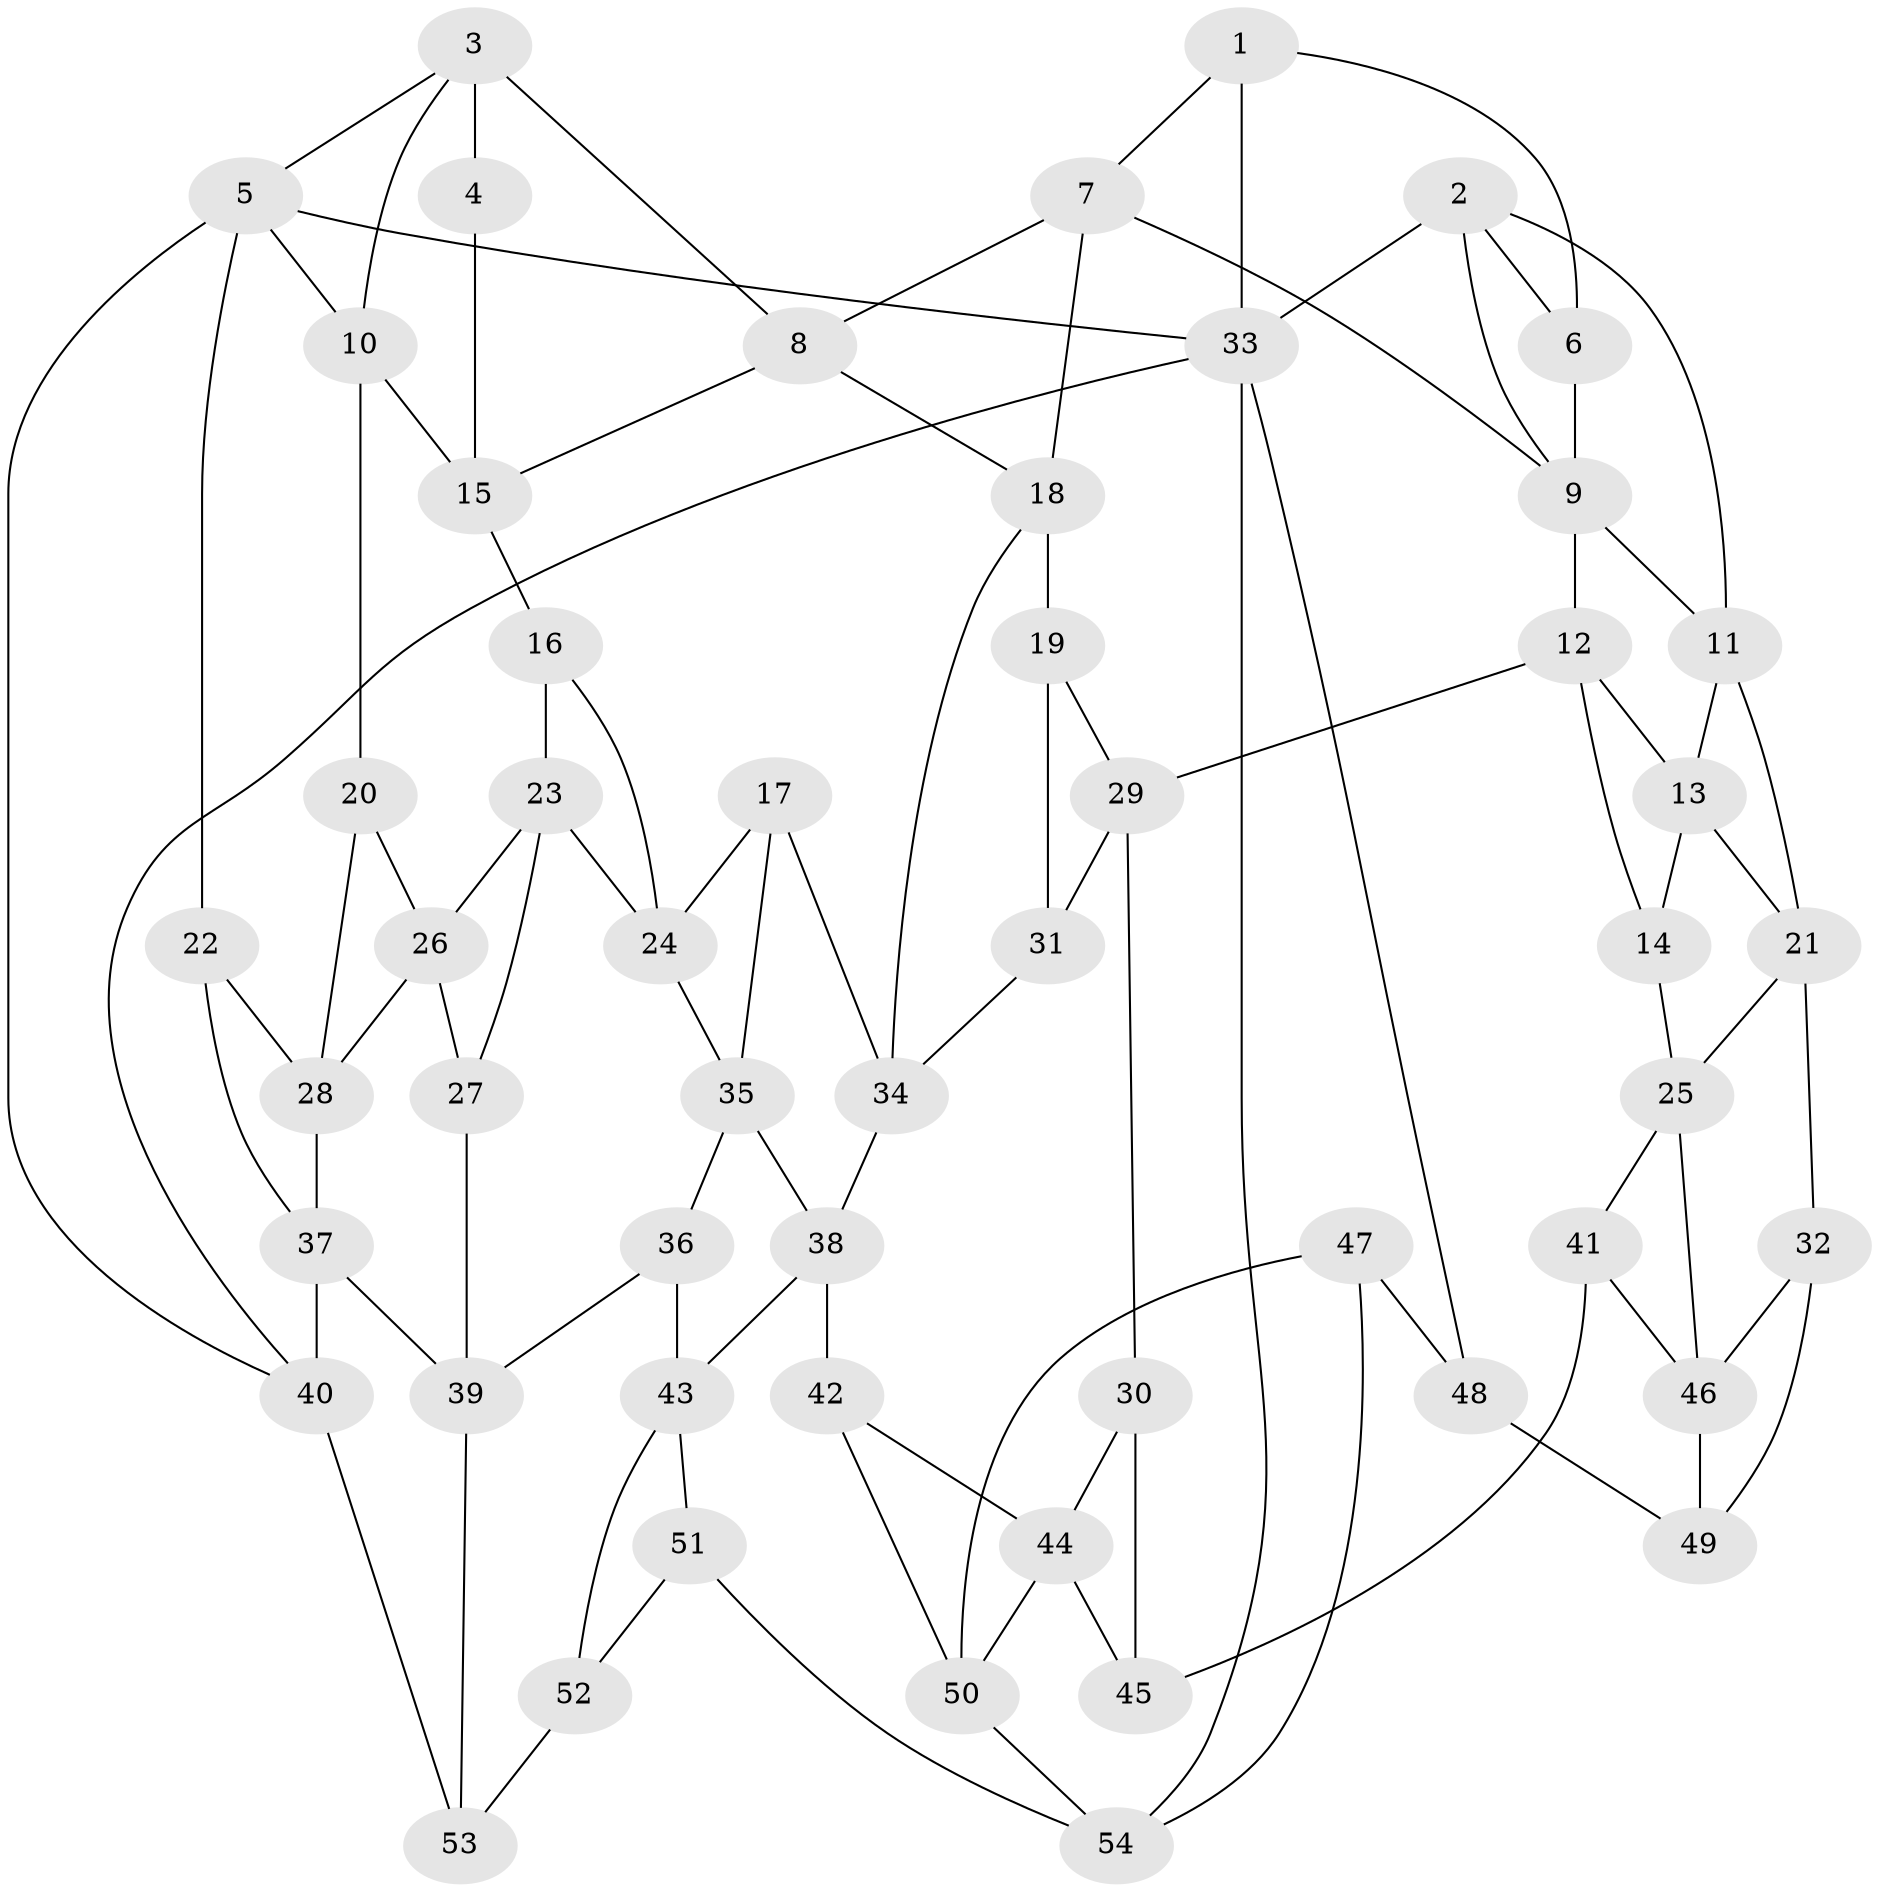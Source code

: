 // original degree distribution, {3: 0.018518518518518517, 4: 0.21296296296296297, 5: 0.5740740740740741, 6: 0.19444444444444445}
// Generated by graph-tools (version 1.1) at 2025/03/03/09/25 03:03:21]
// undirected, 54 vertices, 98 edges
graph export_dot {
graph [start="1"]
  node [color=gray90,style=filled];
  1;
  2;
  3;
  4;
  5;
  6;
  7;
  8;
  9;
  10;
  11;
  12;
  13;
  14;
  15;
  16;
  17;
  18;
  19;
  20;
  21;
  22;
  23;
  24;
  25;
  26;
  27;
  28;
  29;
  30;
  31;
  32;
  33;
  34;
  35;
  36;
  37;
  38;
  39;
  40;
  41;
  42;
  43;
  44;
  45;
  46;
  47;
  48;
  49;
  50;
  51;
  52;
  53;
  54;
  1 -- 6 [weight=1.0];
  1 -- 7 [weight=1.0];
  1 -- 33 [weight=1.0];
  2 -- 6 [weight=1.0];
  2 -- 9 [weight=1.0];
  2 -- 11 [weight=1.0];
  2 -- 33 [weight=1.0];
  3 -- 4 [weight=2.0];
  3 -- 5 [weight=1.0];
  3 -- 8 [weight=1.0];
  3 -- 10 [weight=1.0];
  4 -- 15 [weight=1.0];
  5 -- 10 [weight=1.0];
  5 -- 22 [weight=1.0];
  5 -- 33 [weight=1.0];
  5 -- 40 [weight=1.0];
  6 -- 9 [weight=2.0];
  7 -- 8 [weight=1.0];
  7 -- 9 [weight=1.0];
  7 -- 18 [weight=1.0];
  8 -- 15 [weight=1.0];
  8 -- 18 [weight=1.0];
  9 -- 11 [weight=1.0];
  9 -- 12 [weight=1.0];
  10 -- 15 [weight=1.0];
  10 -- 20 [weight=1.0];
  11 -- 13 [weight=1.0];
  11 -- 21 [weight=1.0];
  12 -- 13 [weight=1.0];
  12 -- 14 [weight=1.0];
  12 -- 29 [weight=1.0];
  13 -- 14 [weight=1.0];
  13 -- 21 [weight=1.0];
  14 -- 25 [weight=1.0];
  15 -- 16 [weight=1.0];
  16 -- 23 [weight=1.0];
  16 -- 24 [weight=1.0];
  17 -- 24 [weight=1.0];
  17 -- 34 [weight=1.0];
  17 -- 35 [weight=1.0];
  18 -- 19 [weight=2.0];
  18 -- 34 [weight=1.0];
  19 -- 29 [weight=1.0];
  19 -- 31 [weight=1.0];
  20 -- 26 [weight=1.0];
  20 -- 28 [weight=1.0];
  21 -- 25 [weight=1.0];
  21 -- 32 [weight=1.0];
  22 -- 28 [weight=1.0];
  22 -- 37 [weight=1.0];
  23 -- 24 [weight=1.0];
  23 -- 26 [weight=1.0];
  23 -- 27 [weight=1.0];
  24 -- 35 [weight=1.0];
  25 -- 41 [weight=1.0];
  25 -- 46 [weight=1.0];
  26 -- 27 [weight=1.0];
  26 -- 28 [weight=1.0];
  27 -- 39 [weight=1.0];
  28 -- 37 [weight=1.0];
  29 -- 30 [weight=1.0];
  29 -- 31 [weight=1.0];
  30 -- 44 [weight=1.0];
  30 -- 45 [weight=1.0];
  31 -- 34 [weight=1.0];
  32 -- 46 [weight=1.0];
  32 -- 49 [weight=1.0];
  33 -- 40 [weight=1.0];
  33 -- 48 [weight=1.0];
  33 -- 54 [weight=1.0];
  34 -- 38 [weight=1.0];
  35 -- 36 [weight=1.0];
  35 -- 38 [weight=1.0];
  36 -- 39 [weight=1.0];
  36 -- 43 [weight=1.0];
  37 -- 39 [weight=1.0];
  37 -- 40 [weight=1.0];
  38 -- 42 [weight=1.0];
  38 -- 43 [weight=1.0];
  39 -- 53 [weight=1.0];
  40 -- 53 [weight=2.0];
  41 -- 45 [weight=2.0];
  41 -- 46 [weight=1.0];
  42 -- 44 [weight=1.0];
  42 -- 50 [weight=1.0];
  43 -- 51 [weight=1.0];
  43 -- 52 [weight=1.0];
  44 -- 45 [weight=1.0];
  44 -- 50 [weight=1.0];
  46 -- 49 [weight=1.0];
  47 -- 48 [weight=1.0];
  47 -- 50 [weight=1.0];
  47 -- 54 [weight=1.0];
  48 -- 49 [weight=2.0];
  50 -- 54 [weight=1.0];
  51 -- 52 [weight=1.0];
  51 -- 54 [weight=1.0];
  52 -- 53 [weight=2.0];
}
